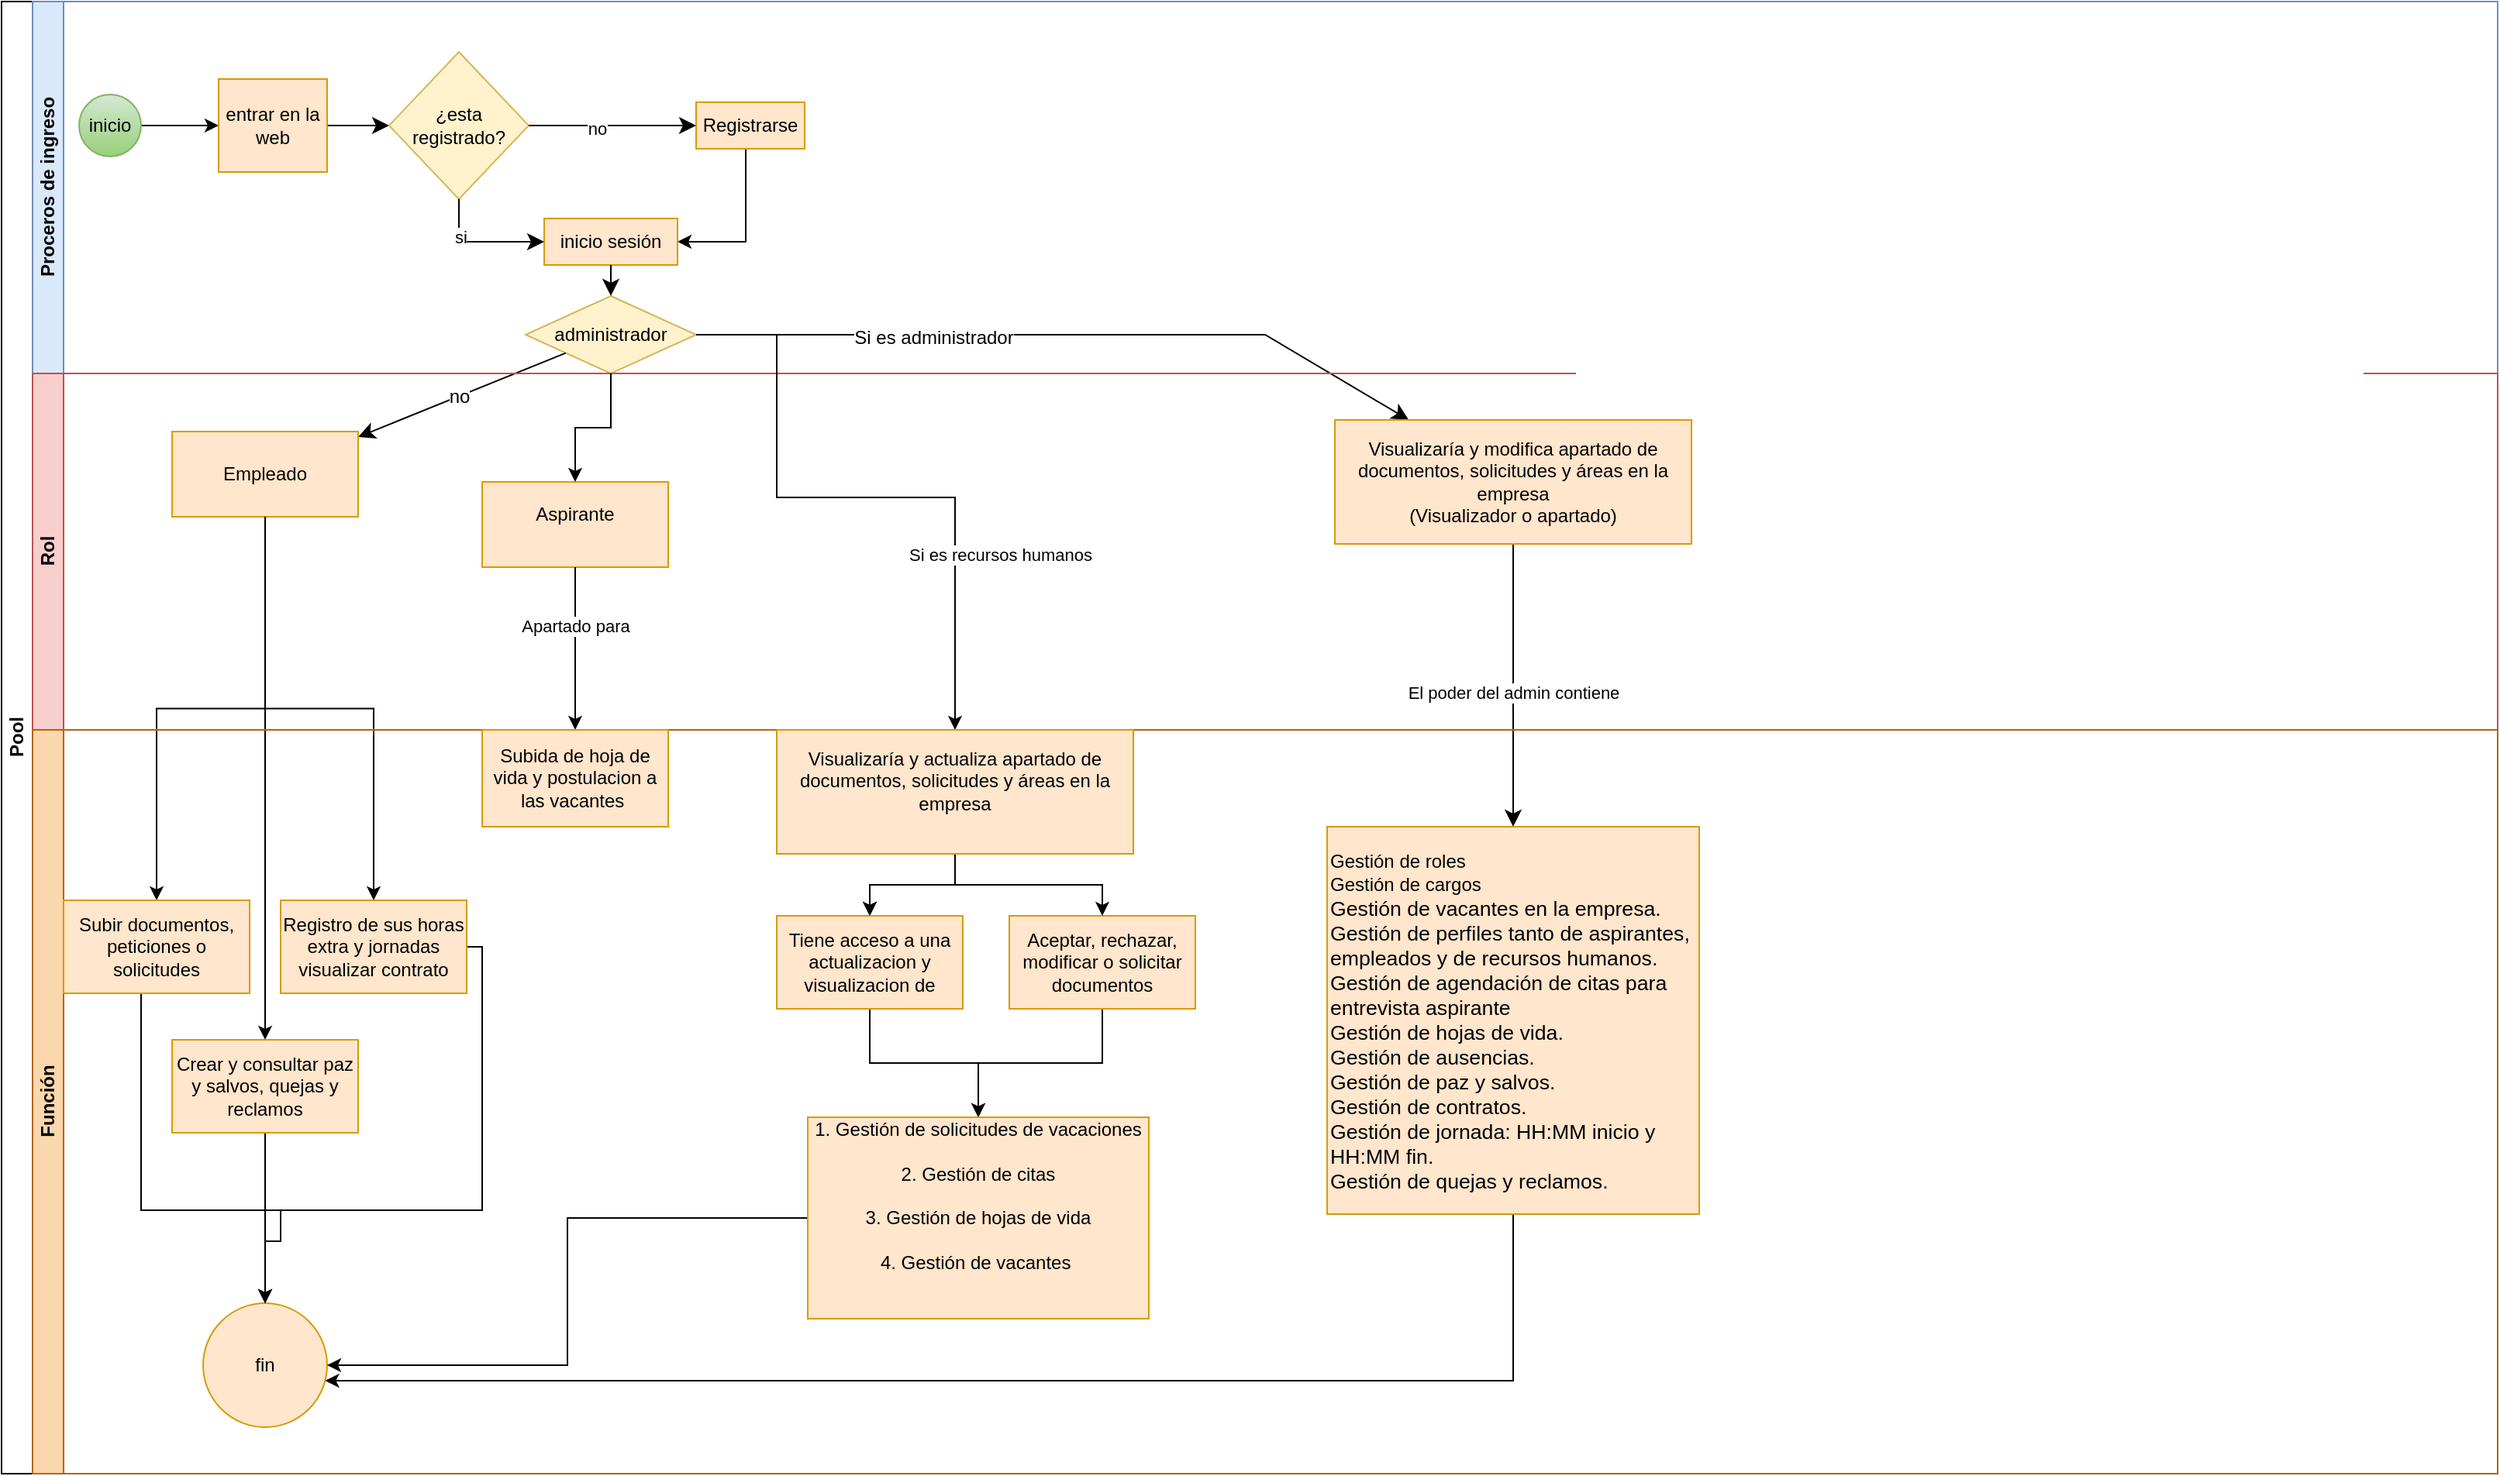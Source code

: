 <mxfile version="24.2.2" type="google">
  <diagram id="prtHgNgQTEPvFCAcTncT" name="Page-1">
    <mxGraphModel grid="1" page="1" gridSize="10" guides="1" tooltips="1" connect="1" arrows="1" fold="1" pageScale="1" pageWidth="1200" pageHeight="1920" math="0" shadow="0">
      <root>
        <mxCell id="0" />
        <mxCell id="1" parent="0" />
        <mxCell id="dNxyNK7c78bLwvsdeMH5-19" value="Pool" style="swimlane;html=1;childLayout=stackLayout;resizeParent=1;resizeParentMax=0;horizontal=0;startSize=20;horizontalStack=0;" vertex="1" parent="1">
          <mxGeometry x="-460" y="70" width="1610" height="950" as="geometry" />
        </mxCell>
        <mxCell id="dNxyNK7c78bLwvsdeMH5-20" value="Proceros de ingreso" style="swimlane;html=1;startSize=20;horizontal=0;fillColor=#dae8fc;strokeColor=#6c8ebf;" vertex="1" parent="dNxyNK7c78bLwvsdeMH5-19">
          <mxGeometry x="20" width="1590" height="240" as="geometry" />
        </mxCell>
        <mxCell id="dNxyNK7c78bLwvsdeMH5-25" value="" style="edgeStyle=orthogonalEdgeStyle;rounded=0;orthogonalLoop=1;jettySize=auto;html=1;" edge="1" parent="dNxyNK7c78bLwvsdeMH5-20" source="dNxyNK7c78bLwvsdeMH5-23" target="dNxyNK7c78bLwvsdeMH5-24">
          <mxGeometry relative="1" as="geometry" />
        </mxCell>
        <mxCell id="dNxyNK7c78bLwvsdeMH5-23" value="inicio" style="ellipse;whiteSpace=wrap;html=1;fillColor=#d5e8d4;strokeColor=#82b366;gradientColor=#97d077;" vertex="1" parent="dNxyNK7c78bLwvsdeMH5-20">
          <mxGeometry x="30" y="60" width="40" height="40" as="geometry" />
        </mxCell>
        <mxCell id="om46vhF3hfdJmz1GvWQq-4" style="edgeStyle=none;curved=1;rounded=0;orthogonalLoop=1;jettySize=auto;html=1;entryX=0;entryY=0.5;entryDx=0;entryDy=0;fontSize=12;startSize=8;endSize=8;" edge="1" parent="dNxyNK7c78bLwvsdeMH5-20" source="dNxyNK7c78bLwvsdeMH5-24" target="om46vhF3hfdJmz1GvWQq-3">
          <mxGeometry relative="1" as="geometry" />
        </mxCell>
        <mxCell id="dNxyNK7c78bLwvsdeMH5-24" value="entrar en la web" style="rounded=0;whiteSpace=wrap;html=1;fontFamily=Helvetica;fontSize=12;align=center;fillColor=#ffe6cc;strokeColor=#d79b00;" vertex="1" parent="dNxyNK7c78bLwvsdeMH5-20">
          <mxGeometry x="120" y="50" width="70" height="60" as="geometry" />
        </mxCell>
        <mxCell id="om46vhF3hfdJmz1GvWQq-3" value="¿esta registrado?" style="rhombus;whiteSpace=wrap;html=1;fillColor=#fff2cc;strokeColor=#d6b656;" vertex="1" parent="dNxyNK7c78bLwvsdeMH5-20">
          <mxGeometry x="230" y="32.5" width="90" height="95" as="geometry" />
        </mxCell>
        <mxCell id="om46vhF3hfdJmz1GvWQq-83" style="edgeStyle=none;curved=0;rounded=0;orthogonalLoop=1;jettySize=auto;html=1;entryX=1;entryY=0.5;entryDx=0;entryDy=0;fontSize=12;startSize=8;endSize=8;strokeColor=none;" edge="1" parent="dNxyNK7c78bLwvsdeMH5-20" source="om46vhF3hfdJmz1GvWQq-10" target="om46vhF3hfdJmz1GvWQq-21">
          <mxGeometry relative="1" as="geometry">
            <Array as="points">
              <mxPoint x="463" y="155" />
            </Array>
          </mxGeometry>
        </mxCell>
        <mxCell id="6Z0HDmbbD3uZh0rDGWjI-8" style="edgeStyle=orthogonalEdgeStyle;rounded=0;orthogonalLoop=1;jettySize=auto;html=1;entryX=1;entryY=0.5;entryDx=0;entryDy=0;" edge="1" parent="dNxyNK7c78bLwvsdeMH5-20" source="om46vhF3hfdJmz1GvWQq-10" target="om46vhF3hfdJmz1GvWQq-21">
          <mxGeometry relative="1" as="geometry">
            <Array as="points">
              <mxPoint x="460" y="155" />
            </Array>
          </mxGeometry>
        </mxCell>
        <mxCell id="om46vhF3hfdJmz1GvWQq-10" value="Registrarse&lt;br&gt;" style="rounded=0;whiteSpace=wrap;html=1;fillColor=#ffe6cc;strokeColor=#d79b00;" vertex="1" parent="dNxyNK7c78bLwvsdeMH5-20">
          <mxGeometry x="428" y="65" width="70" height="30" as="geometry" />
        </mxCell>
        <mxCell id="om46vhF3hfdJmz1GvWQq-7" style="edgeStyle=none;curved=0;rounded=0;orthogonalLoop=1;jettySize=auto;html=1;exitX=1;exitY=0.5;exitDx=0;exitDy=0;fontSize=12;startSize=8;endSize=8;entryX=0;entryY=0.5;entryDx=0;entryDy=0;" edge="1" parent="dNxyNK7c78bLwvsdeMH5-20" source="om46vhF3hfdJmz1GvWQq-3" target="om46vhF3hfdJmz1GvWQq-10">
          <mxGeometry relative="1" as="geometry">
            <mxPoint x="420" y="20" as="targetPoint" />
            <Array as="points" />
          </mxGeometry>
        </mxCell>
        <mxCell id="6Z0HDmbbD3uZh0rDGWjI-5" value="no" style="edgeLabel;html=1;align=center;verticalAlign=middle;resizable=0;points=[];" connectable="0" vertex="1" parent="om46vhF3hfdJmz1GvWQq-7">
          <mxGeometry x="-0.193" y="-2" relative="1" as="geometry">
            <mxPoint as="offset" />
          </mxGeometry>
        </mxCell>
        <mxCell id="om46vhF3hfdJmz1GvWQq-21" value="inicio sesión" style="whiteSpace=wrap;html=1;fillColor=#ffe6cc;strokeColor=#d79b00;" vertex="1" parent="dNxyNK7c78bLwvsdeMH5-20">
          <mxGeometry x="330" y="140" width="86" height="30" as="geometry" />
        </mxCell>
        <mxCell id="om46vhF3hfdJmz1GvWQq-22" value="" style="edgeStyle=none;curved=0;rounded=0;orthogonalLoop=1;jettySize=auto;html=1;fontSize=12;startSize=8;endSize=8;exitX=0.5;exitY=1;exitDx=0;exitDy=0;entryX=0;entryY=0.5;entryDx=0;entryDy=0;" edge="1" parent="dNxyNK7c78bLwvsdeMH5-20" source="om46vhF3hfdJmz1GvWQq-3" target="om46vhF3hfdJmz1GvWQq-21">
          <mxGeometry relative="1" as="geometry">
            <Array as="points">
              <mxPoint x="275" y="155" />
            </Array>
          </mxGeometry>
        </mxCell>
        <mxCell id="6Z0HDmbbD3uZh0rDGWjI-6" value="si" style="edgeLabel;html=1;align=center;verticalAlign=middle;resizable=0;points=[];" connectable="0" vertex="1" parent="om46vhF3hfdJmz1GvWQq-22">
          <mxGeometry x="-0.28" y="3" relative="1" as="geometry">
            <mxPoint x="-1" as="offset" />
          </mxGeometry>
        </mxCell>
        <mxCell id="om46vhF3hfdJmz1GvWQq-18" value="administrador" style="rhombus;whiteSpace=wrap;html=1;fillColor=#fff2cc;strokeColor=#d6b656;" vertex="1" parent="dNxyNK7c78bLwvsdeMH5-20">
          <mxGeometry x="318" y="190" width="110" height="50" as="geometry" />
        </mxCell>
        <mxCell id="om46vhF3hfdJmz1GvWQq-23" value="" style="edgeStyle=none;curved=1;rounded=0;orthogonalLoop=1;jettySize=auto;html=1;fontSize=12;startSize=8;endSize=8;" edge="1" parent="dNxyNK7c78bLwvsdeMH5-20" source="om46vhF3hfdJmz1GvWQq-21" target="om46vhF3hfdJmz1GvWQq-18">
          <mxGeometry relative="1" as="geometry" />
        </mxCell>
        <mxCell id="om46vhF3hfdJmz1GvWQq-27" value="" style="edgeStyle=none;curved=0;rounded=0;orthogonalLoop=1;jettySize=auto;html=1;fontSize=12;startSize=8;endSize=8;exitX=1;exitY=0.5;exitDx=0;exitDy=0;" edge="1" parent="dNxyNK7c78bLwvsdeMH5-19" source="om46vhF3hfdJmz1GvWQq-18" target="om46vhF3hfdJmz1GvWQq-26">
          <mxGeometry relative="1" as="geometry">
            <mxPoint x="455.246" y="285.259" as="sourcePoint" />
            <mxPoint x="810" y="270" as="targetPoint" />
            <Array as="points">
              <mxPoint x="815" y="215" />
            </Array>
          </mxGeometry>
        </mxCell>
        <mxCell id="om46vhF3hfdJmz1GvWQq-28" value="Si es administrador" style="edgeLabel;html=1;align=center;verticalAlign=middle;resizable=0;points=[];;fontSize=12;" connectable="0" vertex="1" parent="om46vhF3hfdJmz1GvWQq-27">
          <mxGeometry x="-0.356" y="-2" relative="1" as="geometry">
            <mxPoint as="offset" />
          </mxGeometry>
        </mxCell>
        <mxCell id="om46vhF3hfdJmz1GvWQq-25" value="" style="edgeStyle=none;curved=1;rounded=0;orthogonalLoop=1;jettySize=auto;html=1;fontSize=12;startSize=8;endSize=8;" edge="1" parent="dNxyNK7c78bLwvsdeMH5-19" source="om46vhF3hfdJmz1GvWQq-18">
          <mxGeometry relative="1" as="geometry">
            <mxPoint x="230" y="281" as="targetPoint" />
          </mxGeometry>
        </mxCell>
        <mxCell id="om46vhF3hfdJmz1GvWQq-29" value="no&lt;br&gt;" style="edgeLabel;html=1;align=center;verticalAlign=middle;resizable=0;points=[];;fontSize=12;" connectable="0" vertex="1" parent="om46vhF3hfdJmz1GvWQq-25">
          <mxGeometry x="0.046" relative="1" as="geometry">
            <mxPoint x="1" as="offset" />
          </mxGeometry>
        </mxCell>
        <mxCell id="6Z0HDmbbD3uZh0rDGWjI-16" value="" style="edgeStyle=orthogonalEdgeStyle;rounded=0;orthogonalLoop=1;jettySize=auto;html=1;" edge="1" parent="dNxyNK7c78bLwvsdeMH5-19" source="om46vhF3hfdJmz1GvWQq-24" target="6Z0HDmbbD3uZh0rDGWjI-15">
          <mxGeometry relative="1" as="geometry" />
        </mxCell>
        <mxCell id="om46vhF3hfdJmz1GvWQq-31" value="" style="edgeStyle=none;curved=1;rounded=0;orthogonalLoop=1;jettySize=auto;html=1;fontSize=12;startSize=8;endSize=8;" edge="1" parent="dNxyNK7c78bLwvsdeMH5-19" source="om46vhF3hfdJmz1GvWQq-26" target="om46vhF3hfdJmz1GvWQq-30">
          <mxGeometry relative="1" as="geometry" />
        </mxCell>
        <mxCell id="NfobBbC3w32AWCyrRgys-3" value="El poder del admin contiene" style="edgeLabel;html=1;align=center;verticalAlign=middle;resizable=0;points=[];" connectable="0" vertex="1" parent="om46vhF3hfdJmz1GvWQq-31">
          <mxGeometry x="0.046" relative="1" as="geometry">
            <mxPoint as="offset" />
          </mxGeometry>
        </mxCell>
        <mxCell id="dNxyNK7c78bLwvsdeMH5-21" value="&lt;span style=&quot;background-color: initial;&quot;&gt;Rol&lt;/span&gt;" style="swimlane;html=1;startSize=20;horizontal=0;fillColor=#f8cecc;strokeColor=#b85450;" vertex="1" parent="dNxyNK7c78bLwvsdeMH5-19">
          <mxGeometry x="20" y="240" width="1590" height="230" as="geometry" />
        </mxCell>
        <mxCell id="om46vhF3hfdJmz1GvWQq-24" value="Empleado" style="whiteSpace=wrap;html=1;fillColor=#ffe6cc;strokeColor=#d79b00;" vertex="1" parent="dNxyNK7c78bLwvsdeMH5-21">
          <mxGeometry x="90" y="37.5" width="120" height="55" as="geometry" />
        </mxCell>
        <mxCell id="om46vhF3hfdJmz1GvWQq-26" value="Visualizaría y modifica apartado&amp;nbsp;de documentos, solicitudes y áreas en la empresa&lt;br&gt;(Visualizador o apartado)" style="whiteSpace=wrap;html=1;fillColor=#ffe6cc;strokeColor=#d79b00;" vertex="1" parent="dNxyNK7c78bLwvsdeMH5-21">
          <mxGeometry x="840" y="30" width="230" height="80" as="geometry" />
        </mxCell>
        <mxCell id="jeL5-2lwvSsuiDeLAfYL-37" value="Aspirante&lt;div&gt;&lt;br&gt;&lt;/div&gt;" style="whiteSpace=wrap;html=1;fillColor=#ffe6cc;strokeColor=#d79b00;" vertex="1" parent="dNxyNK7c78bLwvsdeMH5-21">
          <mxGeometry x="290" y="70" width="120" height="55" as="geometry" />
        </mxCell>
        <mxCell id="jeL5-2lwvSsuiDeLAfYL-26" value="" style="edgeStyle=orthogonalEdgeStyle;rounded=0;orthogonalLoop=1;jettySize=auto;html=1;entryX=0.5;entryY=0;entryDx=0;entryDy=0;" edge="1" parent="dNxyNK7c78bLwvsdeMH5-19" source="om46vhF3hfdJmz1GvWQq-18" target="jeL5-2lwvSsuiDeLAfYL-28">
          <mxGeometry relative="1" as="geometry">
            <mxPoint x="500.0" y="300" as="targetPoint" />
            <Array as="points">
              <mxPoint x="500" y="215" />
              <mxPoint x="500" y="320" />
            </Array>
          </mxGeometry>
        </mxCell>
        <mxCell id="jeL5-2lwvSsuiDeLAfYL-27" value="Si es recursos humanos" style="edgeLabel;html=1;align=center;verticalAlign=middle;resizable=0;points=[];" vertex="1" connectable="0" parent="jeL5-2lwvSsuiDeLAfYL-26">
          <mxGeometry x="-0.134" y="-3" relative="1" as="geometry">
            <mxPoint x="118" y="34" as="offset" />
          </mxGeometry>
        </mxCell>
        <mxCell id="jeL5-2lwvSsuiDeLAfYL-38" style="edgeStyle=orthogonalEdgeStyle;rounded=0;orthogonalLoop=1;jettySize=auto;html=1;entryX=0.5;entryY=0;entryDx=0;entryDy=0;" edge="1" parent="dNxyNK7c78bLwvsdeMH5-19" source="om46vhF3hfdJmz1GvWQq-18" target="jeL5-2lwvSsuiDeLAfYL-37">
          <mxGeometry relative="1" as="geometry" />
        </mxCell>
        <mxCell id="jeL5-2lwvSsuiDeLAfYL-40" value="" style="edgeStyle=orthogonalEdgeStyle;rounded=0;orthogonalLoop=1;jettySize=auto;html=1;" edge="1" parent="dNxyNK7c78bLwvsdeMH5-19" source="jeL5-2lwvSsuiDeLAfYL-37" target="jeL5-2lwvSsuiDeLAfYL-39">
          <mxGeometry relative="1" as="geometry" />
        </mxCell>
        <mxCell id="jeL5-2lwvSsuiDeLAfYL-41" value="Apartado para" style="edgeLabel;html=1;align=center;verticalAlign=middle;resizable=0;points=[];" vertex="1" connectable="0" parent="jeL5-2lwvSsuiDeLAfYL-40">
          <mxGeometry x="-0.288" relative="1" as="geometry">
            <mxPoint as="offset" />
          </mxGeometry>
        </mxCell>
        <mxCell id="jeL5-2lwvSsuiDeLAfYL-48" value="" style="edgeStyle=orthogonalEdgeStyle;rounded=0;orthogonalLoop=1;jettySize=auto;html=1;" edge="1" parent="dNxyNK7c78bLwvsdeMH5-19" source="om46vhF3hfdJmz1GvWQq-24" target="jeL5-2lwvSsuiDeLAfYL-47">
          <mxGeometry relative="1" as="geometry" />
        </mxCell>
        <mxCell id="jeL5-2lwvSsuiDeLAfYL-50" style="edgeStyle=orthogonalEdgeStyle;rounded=0;orthogonalLoop=1;jettySize=auto;html=1;" edge="1" parent="dNxyNK7c78bLwvsdeMH5-19" source="om46vhF3hfdJmz1GvWQq-24" target="jeL5-2lwvSsuiDeLAfYL-49">
          <mxGeometry relative="1" as="geometry" />
        </mxCell>
        <mxCell id="dNxyNK7c78bLwvsdeMH5-22" value="Función" style="swimlane;html=1;startSize=20;horizontal=0;fillColor=#fad7ac;strokeColor=#b46504;" vertex="1" parent="dNxyNK7c78bLwvsdeMH5-19">
          <mxGeometry x="20" y="470" width="1590" height="480" as="geometry" />
        </mxCell>
        <mxCell id="om46vhF3hfdJmz1GvWQq-82" style="edgeStyle=none;curved=1;rounded=0;orthogonalLoop=1;jettySize=auto;html=1;exitX=0.5;exitY=1;exitDx=0;exitDy=0;fontSize=12;startSize=8;endSize=8;" edge="1" parent="dNxyNK7c78bLwvsdeMH5-22">
          <mxGeometry relative="1" as="geometry">
            <mxPoint x="150.0" y="200" as="sourcePoint" />
            <mxPoint x="150.0" y="200" as="targetPoint" />
          </mxGeometry>
        </mxCell>
        <mxCell id="6Z0HDmbbD3uZh0rDGWjI-12" value="fin" style="ellipse;whiteSpace=wrap;html=1;fillColor=#ffe6cc;strokeColor=#d79b00;" vertex="1" parent="dNxyNK7c78bLwvsdeMH5-22">
          <mxGeometry x="110" y="370" width="80" height="80" as="geometry" />
        </mxCell>
        <mxCell id="jeL5-2lwvSsuiDeLAfYL-51" style="edgeStyle=orthogonalEdgeStyle;rounded=0;orthogonalLoop=1;jettySize=auto;html=1;" edge="1" parent="dNxyNK7c78bLwvsdeMH5-22">
          <mxGeometry relative="1" as="geometry">
            <mxPoint x="70" y="170" as="sourcePoint" />
            <mxPoint x="150" y="370" as="targetPoint" />
            <Array as="points">
              <mxPoint x="70" y="310" />
              <mxPoint x="160" y="310" />
              <mxPoint x="160" y="330" />
            </Array>
          </mxGeometry>
        </mxCell>
        <mxCell id="6Z0HDmbbD3uZh0rDGWjI-15" value="Subir documentos, peticiones o solicitudes" style="whiteSpace=wrap;html=1;fillColor=#ffe6cc;strokeColor=#d79b00;" vertex="1" parent="dNxyNK7c78bLwvsdeMH5-22">
          <mxGeometry x="20" y="110" width="120" height="60" as="geometry" />
        </mxCell>
        <mxCell id="jeL5-2lwvSsuiDeLAfYL-57" style="edgeStyle=orthogonalEdgeStyle;rounded=0;orthogonalLoop=1;jettySize=auto;html=1;" edge="1" parent="dNxyNK7c78bLwvsdeMH5-22" source="om46vhF3hfdJmz1GvWQq-30" target="6Z0HDmbbD3uZh0rDGWjI-12">
          <mxGeometry relative="1" as="geometry">
            <Array as="points">
              <mxPoint x="955" y="420" />
            </Array>
          </mxGeometry>
        </mxCell>
        <mxCell id="om46vhF3hfdJmz1GvWQq-30" value="&lt;div&gt;&lt;font&gt;&lt;span style=&quot;text-align: center;&quot;&gt;Gestión de roles&lt;/span&gt;&lt;span style=&quot;background-color: transparent; font-size: 10pt; white-space-collapse: preserve; font-family: Arial, sans-serif;&quot;&gt;&lt;br&gt;&lt;/span&gt;&lt;/font&gt;&lt;/div&gt;&lt;div&gt;&lt;span style=&quot;text-align: center;&quot;&gt;Gestión de cargos&lt;/span&gt;&lt;br&gt;&lt;/div&gt;&lt;font&gt;&lt;span style=&quot;background-color: transparent; font-size: 10pt; white-space-collapse: preserve; font-family: Arial, sans-serif;&quot;&gt;Gestión de vacantes en la empresa.&lt;/span&gt;&lt;/font&gt;&lt;div&gt;&lt;font&gt;&lt;span style=&quot;font-variant-numeric: normal; font-variant-east-asian: normal; font-variant-alternates: normal; font-variant-position: normal; text-align: center; white-space-collapse: preserve; background-color: transparent; font-size: 10pt; font-family: Arial, sans-serif; vertical-align: baseline;&quot;&gt;Gestión de perfiles tanto&lt;/span&gt;&lt;span style=&quot;font-variant-numeric: normal; font-variant-east-asian: normal; font-variant-alternates: normal; font-variant-position: normal; text-align: center; white-space-collapse: preserve; background-color: transparent; font-size: 10pt; font-family: Arial, sans-serif; color: rgb(81, 45, 168); vertical-align: baseline;&quot;&gt; &lt;/span&gt;&lt;span style=&quot;font-variant-numeric: normal; font-variant-east-asian: normal; font-variant-alternates: normal; font-variant-position: normal; text-align: center; white-space-collapse: preserve; background-color: transparent; font-size: 10pt; font-family: Arial, sans-serif; vertical-align: baseline;&quot;&gt;de aspirantes, empleados y de recursos humanos.&lt;/span&gt;&lt;span style=&quot;background-color: transparent; font-size: 10pt; white-space-collapse: preserve; font-family: Arial, sans-serif;&quot;&gt;&lt;br&gt;&lt;/span&gt;&lt;/font&gt;&lt;div&gt;&lt;font&gt;&lt;span style=&quot;background-color: transparent; font-family: Arial, sans-serif; font-size: 10pt; white-space-collapse: preserve;&quot;&gt;Gestión de agendación de citas para entrevista aspirante&lt;/span&gt;&lt;/font&gt;&lt;/div&gt;&lt;div&gt;&lt;font&gt;&lt;span style=&quot;background-color: transparent; font-size: 10pt; white-space-collapse: preserve; font-family: Arial, sans-serif;&quot;&gt;Gestión de hojas de vida.&lt;/span&gt;&lt;br&gt;&lt;span style=&quot;background-color: transparent; font-size: 10pt; white-space-collapse: preserve; font-family: Arial, sans-serif;&quot;&gt;Gestión de ausencias.&lt;/span&gt;&lt;br&gt;&lt;span style=&quot;background-color: transparent; font-size: 10pt; white-space-collapse: preserve; font-family: Arial, sans-serif;&quot;&gt;Gestión de paz y salvos.&lt;/span&gt;&lt;br&gt;&lt;div style=&quot;&quot;&gt;&lt;span style=&quot;background-color: transparent; font-family: Arial, sans-serif; font-size: 10pt; white-space-collapse: preserve;&quot;&gt;Gestión de contratos.&lt;/span&gt;&lt;/div&gt;&lt;div style=&quot;&quot;&gt;&lt;span style=&quot;background-color: transparent; font-size: 10pt; white-space-collapse: preserve; font-family: Arial, sans-serif;&quot;&gt;Gestión de jornada: HH:MM inicio y HH:MM fin.&lt;/span&gt;&lt;/div&gt;&lt;div style=&quot;&quot;&gt;&lt;span style=&quot;background-color: transparent; font-family: Arial, sans-serif; font-size: 10pt; white-space-collapse: preserve;&quot;&gt;Gestión de quejas y reclamos.&lt;/span&gt;&lt;/div&gt;&lt;/font&gt;&lt;/div&gt;&lt;/div&gt;" style="whiteSpace=wrap;html=1;fillColor=#ffe6cc;strokeColor=#d79b00;align=left;" vertex="1" parent="dNxyNK7c78bLwvsdeMH5-22">
          <mxGeometry x="835" y="62.5" width="240" height="250" as="geometry" />
        </mxCell>
        <mxCell id="jeL5-2lwvSsuiDeLAfYL-36" style="edgeStyle=orthogonalEdgeStyle;rounded=0;orthogonalLoop=1;jettySize=auto;html=1;entryX=0.5;entryY=0;entryDx=0;entryDy=0;" edge="1" parent="dNxyNK7c78bLwvsdeMH5-22" source="6Z0HDmbbD3uZh0rDGWjI-10" target="jeL5-2lwvSsuiDeLAfYL-31">
          <mxGeometry relative="1" as="geometry" />
        </mxCell>
        <mxCell id="6Z0HDmbbD3uZh0rDGWjI-10" value="Aceptar, rechazar, modificar o solicitar documentos" style="whiteSpace=wrap;html=1;fillColor=#ffe6cc;strokeColor=#d79b00;" vertex="1" parent="dNxyNK7c78bLwvsdeMH5-22">
          <mxGeometry x="630" y="120" width="120" height="60" as="geometry" />
        </mxCell>
        <mxCell id="jeL5-2lwvSsuiDeLAfYL-30" value="" style="edgeStyle=orthogonalEdgeStyle;rounded=0;orthogonalLoop=1;jettySize=auto;html=1;" edge="1" parent="dNxyNK7c78bLwvsdeMH5-22" source="jeL5-2lwvSsuiDeLAfYL-28" target="jeL5-2lwvSsuiDeLAfYL-29">
          <mxGeometry relative="1" as="geometry" />
        </mxCell>
        <mxCell id="jeL5-2lwvSsuiDeLAfYL-33" value="" style="edgeStyle=orthogonalEdgeStyle;rounded=0;orthogonalLoop=1;jettySize=auto;html=1;" edge="1" parent="dNxyNK7c78bLwvsdeMH5-22" source="jeL5-2lwvSsuiDeLAfYL-28" target="jeL5-2lwvSsuiDeLAfYL-29">
          <mxGeometry relative="1" as="geometry" />
        </mxCell>
        <mxCell id="jeL5-2lwvSsuiDeLAfYL-34" style="edgeStyle=orthogonalEdgeStyle;rounded=0;orthogonalLoop=1;jettySize=auto;html=1;entryX=0.5;entryY=0;entryDx=0;entryDy=0;" edge="1" parent="dNxyNK7c78bLwvsdeMH5-22" source="jeL5-2lwvSsuiDeLAfYL-28" target="6Z0HDmbbD3uZh0rDGWjI-10">
          <mxGeometry relative="1" as="geometry" />
        </mxCell>
        <mxCell id="jeL5-2lwvSsuiDeLAfYL-28" value="Visualizaría y actualiza apartado&amp;nbsp;de documentos, solicitudes y áreas en la empresa&lt;div&gt;&lt;br/&gt;&lt;/div&gt;" style="whiteSpace=wrap;html=1;fillColor=#ffe6cc;strokeColor=#d79b00;" vertex="1" parent="dNxyNK7c78bLwvsdeMH5-22">
          <mxGeometry x="480" width="230" height="80" as="geometry" />
        </mxCell>
        <mxCell id="jeL5-2lwvSsuiDeLAfYL-35" style="edgeStyle=orthogonalEdgeStyle;rounded=0;orthogonalLoop=1;jettySize=auto;html=1;" edge="1" parent="dNxyNK7c78bLwvsdeMH5-22" source="jeL5-2lwvSsuiDeLAfYL-29" target="jeL5-2lwvSsuiDeLAfYL-31">
          <mxGeometry relative="1" as="geometry" />
        </mxCell>
        <mxCell id="jeL5-2lwvSsuiDeLAfYL-29" value="Tiene acceso a una actualizacion y visualizacion de" style="whiteSpace=wrap;html=1;fillColor=#ffe6cc;strokeColor=#d79b00;" vertex="1" parent="dNxyNK7c78bLwvsdeMH5-22">
          <mxGeometry x="480" y="120" width="120" height="60" as="geometry" />
        </mxCell>
        <mxCell id="jeL5-2lwvSsuiDeLAfYL-56" style="edgeStyle=orthogonalEdgeStyle;rounded=0;orthogonalLoop=1;jettySize=auto;html=1;" edge="1" parent="dNxyNK7c78bLwvsdeMH5-22" source="jeL5-2lwvSsuiDeLAfYL-31" target="6Z0HDmbbD3uZh0rDGWjI-12">
          <mxGeometry relative="1" as="geometry">
            <Array as="points">
              <mxPoint x="345" y="315" />
              <mxPoint x="345" y="410" />
            </Array>
          </mxGeometry>
        </mxCell>
        <mxCell id="jeL5-2lwvSsuiDeLAfYL-31" value="&lt;font&gt;1. Gestión de solicitudes de vacaciones&lt;/font&gt;&lt;br&gt;&lt;br&gt;&lt;div&gt;&lt;font&gt;2. Gestión de citas&lt;/font&gt;&lt;br&gt;&lt;/div&gt;&lt;div&gt;&lt;br&gt;&lt;/div&gt;&lt;div&gt;&lt;font&gt;3. Gestión de hojas de vida&lt;/font&gt;&lt;br&gt;&lt;/div&gt;&lt;div&gt;&lt;font&gt;&lt;br&gt;&lt;/font&gt;&lt;/div&gt;&lt;div&gt;&lt;font&gt; 4. Gestión de vacantes&amp;nbsp;&lt;/font&gt;&lt;/div&gt;&lt;div&gt;&lt;br&gt;&lt;/div&gt;&lt;div&gt;&lt;br&gt;&lt;/div&gt;" style="whiteSpace=wrap;html=1;fillColor=#ffe6cc;strokeColor=#d79b00;" vertex="1" parent="dNxyNK7c78bLwvsdeMH5-22">
          <mxGeometry x="500" y="250" width="220" height="130" as="geometry" />
        </mxCell>
        <mxCell id="jeL5-2lwvSsuiDeLAfYL-39" value="Subida de hoja de vida y postulacion a las vacantes&amp;nbsp;" style="whiteSpace=wrap;html=1;fillColor=#ffe6cc;strokeColor=#d79b00;" vertex="1" parent="dNxyNK7c78bLwvsdeMH5-22">
          <mxGeometry x="290" width="120" height="62.5" as="geometry" />
        </mxCell>
        <mxCell id="jeL5-2lwvSsuiDeLAfYL-52" style="edgeStyle=orthogonalEdgeStyle;rounded=0;orthogonalLoop=1;jettySize=auto;html=1;entryX=0.5;entryY=0;entryDx=0;entryDy=0;" edge="1" parent="dNxyNK7c78bLwvsdeMH5-22" source="jeL5-2lwvSsuiDeLAfYL-47" target="6Z0HDmbbD3uZh0rDGWjI-12">
          <mxGeometry relative="1" as="geometry">
            <Array as="points">
              <mxPoint x="290" y="140" />
              <mxPoint x="290" y="310" />
              <mxPoint x="150" y="310" />
            </Array>
          </mxGeometry>
        </mxCell>
        <mxCell id="jeL5-2lwvSsuiDeLAfYL-47" value="Registro de sus horas extra y jornadas&lt;div&gt;visualizar contrato&lt;/div&gt;" style="whiteSpace=wrap;html=1;fillColor=#ffe6cc;strokeColor=#d79b00;" vertex="1" parent="dNxyNK7c78bLwvsdeMH5-22">
          <mxGeometry x="160" y="110" width="120" height="60" as="geometry" />
        </mxCell>
        <mxCell id="jeL5-2lwvSsuiDeLAfYL-53" style="edgeStyle=orthogonalEdgeStyle;rounded=0;orthogonalLoop=1;jettySize=auto;html=1;entryX=0.5;entryY=0;entryDx=0;entryDy=0;" edge="1" parent="dNxyNK7c78bLwvsdeMH5-22" source="jeL5-2lwvSsuiDeLAfYL-49" target="6Z0HDmbbD3uZh0rDGWjI-12">
          <mxGeometry relative="1" as="geometry" />
        </mxCell>
        <mxCell id="jeL5-2lwvSsuiDeLAfYL-49" value="Crear y consultar paz y salvos, quejas y reclamos" style="whiteSpace=wrap;html=1;fillColor=#ffe6cc;strokeColor=#d79b00;" vertex="1" parent="dNxyNK7c78bLwvsdeMH5-22">
          <mxGeometry x="90" y="200" width="120" height="60" as="geometry" />
        </mxCell>
      </root>
    </mxGraphModel>
  </diagram>
</mxfile>
